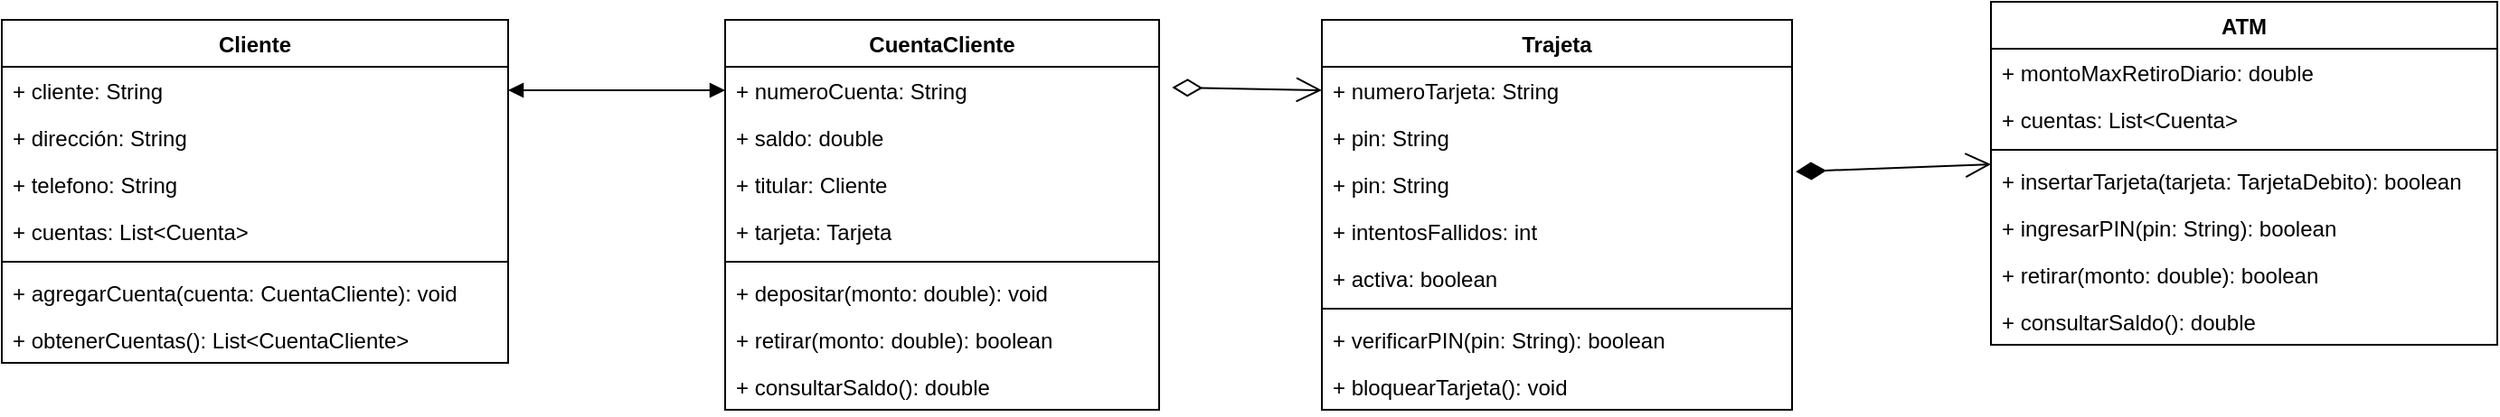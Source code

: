 <mxfile version="26.0.16">
  <diagram name="Página-1" id="ZIXbk17_IAuRkeYEKzIi">
    <mxGraphModel dx="1078" dy="519" grid="1" gridSize="10" guides="1" tooltips="1" connect="1" arrows="1" fold="1" page="1" pageScale="1" pageWidth="827" pageHeight="1169" math="0" shadow="0">
      <root>
        <mxCell id="0" />
        <mxCell id="1" parent="0" />
        <mxCell id="cSaNQyp7W70xmlBoknKb-1" value="Cliente" style="swimlane;fontStyle=1;align=center;verticalAlign=top;childLayout=stackLayout;horizontal=1;startSize=26;horizontalStack=0;resizeParent=1;resizeParentMax=0;resizeLast=0;collapsible=1;marginBottom=0;whiteSpace=wrap;html=1;" parent="1" vertex="1">
          <mxGeometry x="80" y="40" width="280" height="190" as="geometry" />
        </mxCell>
        <mxCell id="cSaNQyp7W70xmlBoknKb-2" value="+ cliente: String" style="text;strokeColor=none;fillColor=none;align=left;verticalAlign=top;spacingLeft=4;spacingRight=4;overflow=hidden;rotatable=0;points=[[0,0.5],[1,0.5]];portConstraint=eastwest;whiteSpace=wrap;html=1;" parent="cSaNQyp7W70xmlBoknKb-1" vertex="1">
          <mxGeometry y="26" width="280" height="26" as="geometry" />
        </mxCell>
        <mxCell id="cSaNQyp7W70xmlBoknKb-7" value="+ dirección: String" style="text;strokeColor=none;fillColor=none;align=left;verticalAlign=top;spacingLeft=4;spacingRight=4;overflow=hidden;rotatable=0;points=[[0,0.5],[1,0.5]];portConstraint=eastwest;whiteSpace=wrap;html=1;" parent="cSaNQyp7W70xmlBoknKb-1" vertex="1">
          <mxGeometry y="52" width="280" height="26" as="geometry" />
        </mxCell>
        <mxCell id="cSaNQyp7W70xmlBoknKb-8" value="+ telefono: String" style="text;strokeColor=none;fillColor=none;align=left;verticalAlign=top;spacingLeft=4;spacingRight=4;overflow=hidden;rotatable=0;points=[[0,0.5],[1,0.5]];portConstraint=eastwest;whiteSpace=wrap;html=1;" parent="cSaNQyp7W70xmlBoknKb-1" vertex="1">
          <mxGeometry y="78" width="280" height="26" as="geometry" />
        </mxCell>
        <mxCell id="cSaNQyp7W70xmlBoknKb-9" value="+ cuentas: List&amp;lt;Cuenta&amp;gt;" style="text;strokeColor=none;fillColor=none;align=left;verticalAlign=top;spacingLeft=4;spacingRight=4;overflow=hidden;rotatable=0;points=[[0,0.5],[1,0.5]];portConstraint=eastwest;whiteSpace=wrap;html=1;" parent="cSaNQyp7W70xmlBoknKb-1" vertex="1">
          <mxGeometry y="104" width="280" height="26" as="geometry" />
        </mxCell>
        <mxCell id="cSaNQyp7W70xmlBoknKb-3" value="" style="line;strokeWidth=1;fillColor=none;align=left;verticalAlign=middle;spacingTop=-1;spacingLeft=3;spacingRight=3;rotatable=0;labelPosition=right;points=[];portConstraint=eastwest;strokeColor=inherit;" parent="cSaNQyp7W70xmlBoknKb-1" vertex="1">
          <mxGeometry y="130" width="280" height="8" as="geometry" />
        </mxCell>
        <mxCell id="cSaNQyp7W70xmlBoknKb-4" value="+ agregarCuenta(cuenta: CuentaCliente): void" style="text;strokeColor=none;fillColor=none;align=left;verticalAlign=top;spacingLeft=4;spacingRight=4;overflow=hidden;rotatable=0;points=[[0,0.5],[1,0.5]];portConstraint=eastwest;whiteSpace=wrap;html=1;" parent="cSaNQyp7W70xmlBoknKb-1" vertex="1">
          <mxGeometry y="138" width="280" height="26" as="geometry" />
        </mxCell>
        <mxCell id="cSaNQyp7W70xmlBoknKb-10" value="&lt;span class=&quot;hljs-operator&quot;&gt;+&lt;/span&gt; obtenerCuentas(): List&lt;span class=&quot;hljs-operator&quot;&gt;&amp;lt;&lt;/span&gt;CuentaCliente&lt;span class=&quot;hljs-operator&quot;&gt;&amp;gt;&lt;/span&gt;" style="text;strokeColor=none;fillColor=none;align=left;verticalAlign=top;spacingLeft=4;spacingRight=4;overflow=hidden;rotatable=0;points=[[0,0.5],[1,0.5]];portConstraint=eastwest;whiteSpace=wrap;html=1;" parent="cSaNQyp7W70xmlBoknKb-1" vertex="1">
          <mxGeometry y="164" width="280" height="26" as="geometry" />
        </mxCell>
        <mxCell id="cSaNQyp7W70xmlBoknKb-11" value="CuentaCliente" style="swimlane;fontStyle=1;align=center;verticalAlign=top;childLayout=stackLayout;horizontal=1;startSize=26;horizontalStack=0;resizeParent=1;resizeParentMax=0;resizeLast=0;collapsible=1;marginBottom=0;whiteSpace=wrap;html=1;" parent="1" vertex="1">
          <mxGeometry x="480" y="40" width="240" height="216" as="geometry" />
        </mxCell>
        <mxCell id="cSaNQyp7W70xmlBoknKb-12" value="+ numeroCuenta: String" style="text;strokeColor=none;fillColor=none;align=left;verticalAlign=top;spacingLeft=4;spacingRight=4;overflow=hidden;rotatable=0;points=[[0,0.5],[1,0.5]];portConstraint=eastwest;whiteSpace=wrap;html=1;" parent="cSaNQyp7W70xmlBoknKb-11" vertex="1">
          <mxGeometry y="26" width="240" height="26" as="geometry" />
        </mxCell>
        <mxCell id="cSaNQyp7W70xmlBoknKb-15" value="+ saldo: double" style="text;strokeColor=none;fillColor=none;align=left;verticalAlign=top;spacingLeft=4;spacingRight=4;overflow=hidden;rotatable=0;points=[[0,0.5],[1,0.5]];portConstraint=eastwest;whiteSpace=wrap;html=1;" parent="cSaNQyp7W70xmlBoknKb-11" vertex="1">
          <mxGeometry y="52" width="240" height="26" as="geometry" />
        </mxCell>
        <mxCell id="cSaNQyp7W70xmlBoknKb-16" value="+ titular: Cliente" style="text;strokeColor=none;fillColor=none;align=left;verticalAlign=top;spacingLeft=4;spacingRight=4;overflow=hidden;rotatable=0;points=[[0,0.5],[1,0.5]];portConstraint=eastwest;whiteSpace=wrap;html=1;" parent="cSaNQyp7W70xmlBoknKb-11" vertex="1">
          <mxGeometry y="78" width="240" height="26" as="geometry" />
        </mxCell>
        <mxCell id="cSaNQyp7W70xmlBoknKb-17" value="+ tarjeta: Tarjeta" style="text;strokeColor=none;fillColor=none;align=left;verticalAlign=top;spacingLeft=4;spacingRight=4;overflow=hidden;rotatable=0;points=[[0,0.5],[1,0.5]];portConstraint=eastwest;whiteSpace=wrap;html=1;" parent="cSaNQyp7W70xmlBoknKb-11" vertex="1">
          <mxGeometry y="104" width="240" height="26" as="geometry" />
        </mxCell>
        <mxCell id="cSaNQyp7W70xmlBoknKb-13" value="" style="line;strokeWidth=1;fillColor=none;align=left;verticalAlign=middle;spacingTop=-1;spacingLeft=3;spacingRight=3;rotatable=0;labelPosition=right;points=[];portConstraint=eastwest;strokeColor=inherit;" parent="cSaNQyp7W70xmlBoknKb-11" vertex="1">
          <mxGeometry y="130" width="240" height="8" as="geometry" />
        </mxCell>
        <mxCell id="cSaNQyp7W70xmlBoknKb-14" value="&lt;span class=&quot;hljs-operator&quot;&gt;+&lt;/span&gt; depositar(monto: &lt;span class=&quot;hljs-keyword&quot;&gt;double&lt;/span&gt;): void" style="text;strokeColor=none;fillColor=none;align=left;verticalAlign=top;spacingLeft=4;spacingRight=4;overflow=hidden;rotatable=0;points=[[0,0.5],[1,0.5]];portConstraint=eastwest;whiteSpace=wrap;html=1;" parent="cSaNQyp7W70xmlBoknKb-11" vertex="1">
          <mxGeometry y="138" width="240" height="26" as="geometry" />
        </mxCell>
        <mxCell id="cSaNQyp7W70xmlBoknKb-18" value="&lt;span class=&quot;hljs-operator&quot;&gt;+&lt;/span&gt; retirar(monto: &lt;span class=&quot;hljs-keyword&quot;&gt;double&lt;/span&gt;): &lt;span class=&quot;hljs-type&quot;&gt;boolean&lt;/span&gt;" style="text;strokeColor=none;fillColor=none;align=left;verticalAlign=top;spacingLeft=4;spacingRight=4;overflow=hidden;rotatable=0;points=[[0,0.5],[1,0.5]];portConstraint=eastwest;whiteSpace=wrap;html=1;" parent="cSaNQyp7W70xmlBoknKb-11" vertex="1">
          <mxGeometry y="164" width="240" height="26" as="geometry" />
        </mxCell>
        <mxCell id="cSaNQyp7W70xmlBoknKb-19" value="&lt;span class=&quot;hljs-operator&quot;&gt;+&lt;/span&gt; consultarSaldo(): &lt;span class=&quot;hljs-keyword&quot;&gt;double&lt;/span&gt;" style="text;strokeColor=none;fillColor=none;align=left;verticalAlign=top;spacingLeft=4;spacingRight=4;overflow=hidden;rotatable=0;points=[[0,0.5],[1,0.5]];portConstraint=eastwest;whiteSpace=wrap;html=1;" parent="cSaNQyp7W70xmlBoknKb-11" vertex="1">
          <mxGeometry y="190" width="240" height="26" as="geometry" />
        </mxCell>
        <mxCell id="cSaNQyp7W70xmlBoknKb-21" value="" style="endArrow=block;startArrow=block;endFill=1;startFill=1;html=1;rounded=0;entryX=0;entryY=0.5;entryDx=0;entryDy=0;exitX=1;exitY=0.5;exitDx=0;exitDy=0;" parent="1" source="cSaNQyp7W70xmlBoknKb-2" target="cSaNQyp7W70xmlBoknKb-12" edge="1">
          <mxGeometry width="160" relative="1" as="geometry">
            <mxPoint x="360" y="140" as="sourcePoint" />
            <mxPoint x="520" y="140" as="targetPoint" />
          </mxGeometry>
        </mxCell>
        <mxCell id="cSaNQyp7W70xmlBoknKb-22" value="Trajeta" style="swimlane;fontStyle=1;align=center;verticalAlign=top;childLayout=stackLayout;horizontal=1;startSize=26;horizontalStack=0;resizeParent=1;resizeParentMax=0;resizeLast=0;collapsible=1;marginBottom=0;whiteSpace=wrap;html=1;" parent="1" vertex="1">
          <mxGeometry x="810" y="40" width="260" height="216" as="geometry" />
        </mxCell>
        <mxCell id="cSaNQyp7W70xmlBoknKb-23" value="+ numeroTarjeta: String" style="text;strokeColor=none;fillColor=none;align=left;verticalAlign=top;spacingLeft=4;spacingRight=4;overflow=hidden;rotatable=0;points=[[0,0.5],[1,0.5]];portConstraint=eastwest;whiteSpace=wrap;html=1;" parent="cSaNQyp7W70xmlBoknKb-22" vertex="1">
          <mxGeometry y="26" width="260" height="26" as="geometry" />
        </mxCell>
        <mxCell id="cSaNQyp7W70xmlBoknKb-26" value="+&amp;nbsp;pin: String" style="text;strokeColor=none;fillColor=none;align=left;verticalAlign=top;spacingLeft=4;spacingRight=4;overflow=hidden;rotatable=0;points=[[0,0.5],[1,0.5]];portConstraint=eastwest;whiteSpace=wrap;html=1;" parent="cSaNQyp7W70xmlBoknKb-22" vertex="1">
          <mxGeometry y="52" width="260" height="26" as="geometry" />
        </mxCell>
        <mxCell id="cSaNQyp7W70xmlBoknKb-27" value="+&amp;nbsp;pin: String" style="text;strokeColor=none;fillColor=none;align=left;verticalAlign=top;spacingLeft=4;spacingRight=4;overflow=hidden;rotatable=0;points=[[0,0.5],[1,0.5]];portConstraint=eastwest;whiteSpace=wrap;html=1;" parent="cSaNQyp7W70xmlBoknKb-22" vertex="1">
          <mxGeometry y="78" width="260" height="26" as="geometry" />
        </mxCell>
        <mxCell id="cSaNQyp7W70xmlBoknKb-28" value="+ intentosFallidos: &lt;span class=&quot;hljs-type&quot;&gt;int&lt;/span&gt;" style="text;strokeColor=none;fillColor=none;align=left;verticalAlign=top;spacingLeft=4;spacingRight=4;overflow=hidden;rotatable=0;points=[[0,0.5],[1,0.5]];portConstraint=eastwest;whiteSpace=wrap;html=1;" parent="cSaNQyp7W70xmlBoknKb-22" vertex="1">
          <mxGeometry y="104" width="260" height="26" as="geometry" />
        </mxCell>
        <mxCell id="cSaNQyp7W70xmlBoknKb-29" value="+ activa: &lt;span class=&quot;hljs-type&quot;&gt;boolean&lt;/span&gt;" style="text;strokeColor=none;fillColor=none;align=left;verticalAlign=top;spacingLeft=4;spacingRight=4;overflow=hidden;rotatable=0;points=[[0,0.5],[1,0.5]];portConstraint=eastwest;whiteSpace=wrap;html=1;" parent="cSaNQyp7W70xmlBoknKb-22" vertex="1">
          <mxGeometry y="130" width="260" height="26" as="geometry" />
        </mxCell>
        <mxCell id="cSaNQyp7W70xmlBoknKb-24" value="" style="line;strokeWidth=1;fillColor=none;align=left;verticalAlign=middle;spacingTop=-1;spacingLeft=3;spacingRight=3;rotatable=0;labelPosition=right;points=[];portConstraint=eastwest;strokeColor=inherit;" parent="cSaNQyp7W70xmlBoknKb-22" vertex="1">
          <mxGeometry y="156" width="260" height="8" as="geometry" />
        </mxCell>
        <mxCell id="cSaNQyp7W70xmlBoknKb-25" value="&lt;span class=&quot;hljs-operator&quot;&gt;+&lt;/span&gt; verificarPIN(pin: String): &lt;span class=&quot;hljs-type&quot;&gt;boolean&lt;/span&gt;" style="text;strokeColor=none;fillColor=none;align=left;verticalAlign=top;spacingLeft=4;spacingRight=4;overflow=hidden;rotatable=0;points=[[0,0.5],[1,0.5]];portConstraint=eastwest;whiteSpace=wrap;html=1;" parent="cSaNQyp7W70xmlBoknKb-22" vertex="1">
          <mxGeometry y="164" width="260" height="26" as="geometry" />
        </mxCell>
        <mxCell id="cSaNQyp7W70xmlBoknKb-30" value="+&amp;nbsp;bloquearTarjeta(): void " style="text;strokeColor=none;fillColor=none;align=left;verticalAlign=top;spacingLeft=4;spacingRight=4;overflow=hidden;rotatable=0;points=[[0,0.5],[1,0.5]];portConstraint=eastwest;whiteSpace=wrap;html=1;" parent="cSaNQyp7W70xmlBoknKb-22" vertex="1">
          <mxGeometry y="190" width="260" height="26" as="geometry" />
        </mxCell>
        <mxCell id="cSaNQyp7W70xmlBoknKb-31" value="" style="endArrow=open;html=1;endSize=12;startArrow=diamondThin;startSize=14;startFill=0;align=left;verticalAlign=bottom;rounded=0;exitX=1.03;exitY=0.44;exitDx=0;exitDy=0;exitPerimeter=0;entryX=0;entryY=0.5;entryDx=0;entryDy=0;" parent="1" source="cSaNQyp7W70xmlBoknKb-12" target="cSaNQyp7W70xmlBoknKb-23" edge="1">
          <mxGeometry x="-0.064" y="6" relative="1" as="geometry">
            <mxPoint x="530" y="290" as="sourcePoint" />
            <mxPoint x="690" y="290" as="targetPoint" />
            <mxPoint as="offset" />
          </mxGeometry>
        </mxCell>
        <mxCell id="cSaNQyp7W70xmlBoknKb-32" value="ATM" style="swimlane;fontStyle=1;align=center;verticalAlign=top;childLayout=stackLayout;horizontal=1;startSize=26;horizontalStack=0;resizeParent=1;resizeParentMax=0;resizeLast=0;collapsible=1;marginBottom=0;whiteSpace=wrap;html=1;" parent="1" vertex="1">
          <mxGeometry x="1180" y="30" width="280" height="190" as="geometry" />
        </mxCell>
        <mxCell id="cSaNQyp7W70xmlBoknKb-33" value="+ montoMaxRetiroDiario: &lt;span class=&quot;hljs-keyword&quot;&gt;double&lt;/span&gt;" style="text;strokeColor=none;fillColor=none;align=left;verticalAlign=top;spacingLeft=4;spacingRight=4;overflow=hidden;rotatable=0;points=[[0,0.5],[1,0.5]];portConstraint=eastwest;whiteSpace=wrap;html=1;" parent="cSaNQyp7W70xmlBoknKb-32" vertex="1">
          <mxGeometry y="26" width="280" height="26" as="geometry" />
        </mxCell>
        <mxCell id="cSaNQyp7W70xmlBoknKb-36" value="+ cuentas: List&lt;span class=&quot;hljs-operator&quot;&gt;&amp;lt;&lt;/span&gt;Cuenta&lt;span class=&quot;hljs-operator&quot;&gt;&amp;gt;&lt;/span&gt;" style="text;strokeColor=none;fillColor=none;align=left;verticalAlign=top;spacingLeft=4;spacingRight=4;overflow=hidden;rotatable=0;points=[[0,0.5],[1,0.5]];portConstraint=eastwest;whiteSpace=wrap;html=1;" parent="cSaNQyp7W70xmlBoknKb-32" vertex="1">
          <mxGeometry y="52" width="280" height="26" as="geometry" />
        </mxCell>
        <mxCell id="cSaNQyp7W70xmlBoknKb-34" value="" style="line;strokeWidth=1;fillColor=none;align=left;verticalAlign=middle;spacingTop=-1;spacingLeft=3;spacingRight=3;rotatable=0;labelPosition=right;points=[];portConstraint=eastwest;strokeColor=inherit;" parent="cSaNQyp7W70xmlBoknKb-32" vertex="1">
          <mxGeometry y="78" width="280" height="8" as="geometry" />
        </mxCell>
        <mxCell id="cSaNQyp7W70xmlBoknKb-35" value="+ insertarTarjeta(tarjeta: TarjetaDebito): &lt;span class=&quot;hljs-type&quot;&gt;boolean&lt;/span&gt;" style="text;strokeColor=none;fillColor=none;align=left;verticalAlign=top;spacingLeft=4;spacingRight=4;overflow=hidden;rotatable=0;points=[[0,0.5],[1,0.5]];portConstraint=eastwest;whiteSpace=wrap;html=1;" parent="cSaNQyp7W70xmlBoknKb-32" vertex="1">
          <mxGeometry y="86" width="280" height="26" as="geometry" />
        </mxCell>
        <mxCell id="cSaNQyp7W70xmlBoknKb-37" value="&lt;span class=&quot;hljs-operator&quot;&gt;+&lt;/span&gt; ingresarPIN(pin: String): &lt;span class=&quot;hljs-type&quot;&gt;boolean&lt;/span&gt;" style="text;strokeColor=none;fillColor=none;align=left;verticalAlign=top;spacingLeft=4;spacingRight=4;overflow=hidden;rotatable=0;points=[[0,0.5],[1,0.5]];portConstraint=eastwest;whiteSpace=wrap;html=1;" parent="cSaNQyp7W70xmlBoknKb-32" vertex="1">
          <mxGeometry y="112" width="280" height="26" as="geometry" />
        </mxCell>
        <mxCell id="cSaNQyp7W70xmlBoknKb-40" value="&lt;span class=&quot;hljs-operator&quot;&gt;+&lt;/span&gt; retirar(monto: &lt;span class=&quot;hljs-keyword&quot;&gt;double&lt;/span&gt;): &lt;span class=&quot;hljs-type&quot;&gt;boolean&lt;/span&gt;" style="text;strokeColor=none;fillColor=none;align=left;verticalAlign=top;spacingLeft=4;spacingRight=4;overflow=hidden;rotatable=0;points=[[0,0.5],[1,0.5]];portConstraint=eastwest;whiteSpace=wrap;html=1;" parent="cSaNQyp7W70xmlBoknKb-32" vertex="1">
          <mxGeometry y="138" width="280" height="26" as="geometry" />
        </mxCell>
        <mxCell id="cSaNQyp7W70xmlBoknKb-38" value="&lt;span class=&quot;hljs-operator&quot;&gt;+&lt;/span&gt; consultarSaldo(): &lt;span class=&quot;hljs-keyword&quot;&gt;double&lt;/span&gt;" style="text;strokeColor=none;fillColor=none;align=left;verticalAlign=top;spacingLeft=4;spacingRight=4;overflow=hidden;rotatable=0;points=[[0,0.5],[1,0.5]];portConstraint=eastwest;whiteSpace=wrap;html=1;" parent="cSaNQyp7W70xmlBoknKb-32" vertex="1">
          <mxGeometry y="164" width="280" height="26" as="geometry" />
        </mxCell>
        <mxCell id="cSaNQyp7W70xmlBoknKb-42" value="" style="endArrow=open;html=1;endSize=12;startArrow=diamondThin;startSize=14;startFill=1;align=left;verticalAlign=bottom;rounded=0;exitX=1.008;exitY=0.234;exitDx=0;exitDy=0;exitPerimeter=0;" parent="1" source="cSaNQyp7W70xmlBoknKb-27" edge="1">
          <mxGeometry x="-0.349" y="15" relative="1" as="geometry">
            <mxPoint x="420" y="470" as="sourcePoint" />
            <mxPoint x="1180" y="120" as="targetPoint" />
            <mxPoint as="offset" />
          </mxGeometry>
        </mxCell>
      </root>
    </mxGraphModel>
  </diagram>
</mxfile>
